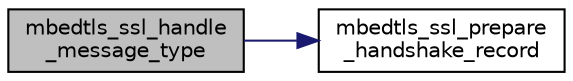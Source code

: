 digraph "mbedtls_ssl_handle_message_type"
{
 // LATEX_PDF_SIZE
  edge [fontname="Helvetica",fontsize="10",labelfontname="Helvetica",labelfontsize="10"];
  node [fontname="Helvetica",fontsize="10",shape=record];
  rankdir="LR";
  Node1 [label="mbedtls_ssl_handle\l_message_type",height=0.2,width=0.4,color="black", fillcolor="grey75", style="filled", fontcolor="black",tooltip=" "];
  Node1 -> Node2 [color="midnightblue",fontsize="10",style="solid",fontname="Helvetica"];
  Node2 [label="mbedtls_ssl_prepare\l_handshake_record",height=0.2,width=0.4,color="black", fillcolor="white", style="filled",URL="$d4/df9/ssl__tls_8c.html#a356520cef18fad75652d4d115d310c76",tooltip=" "];
}

